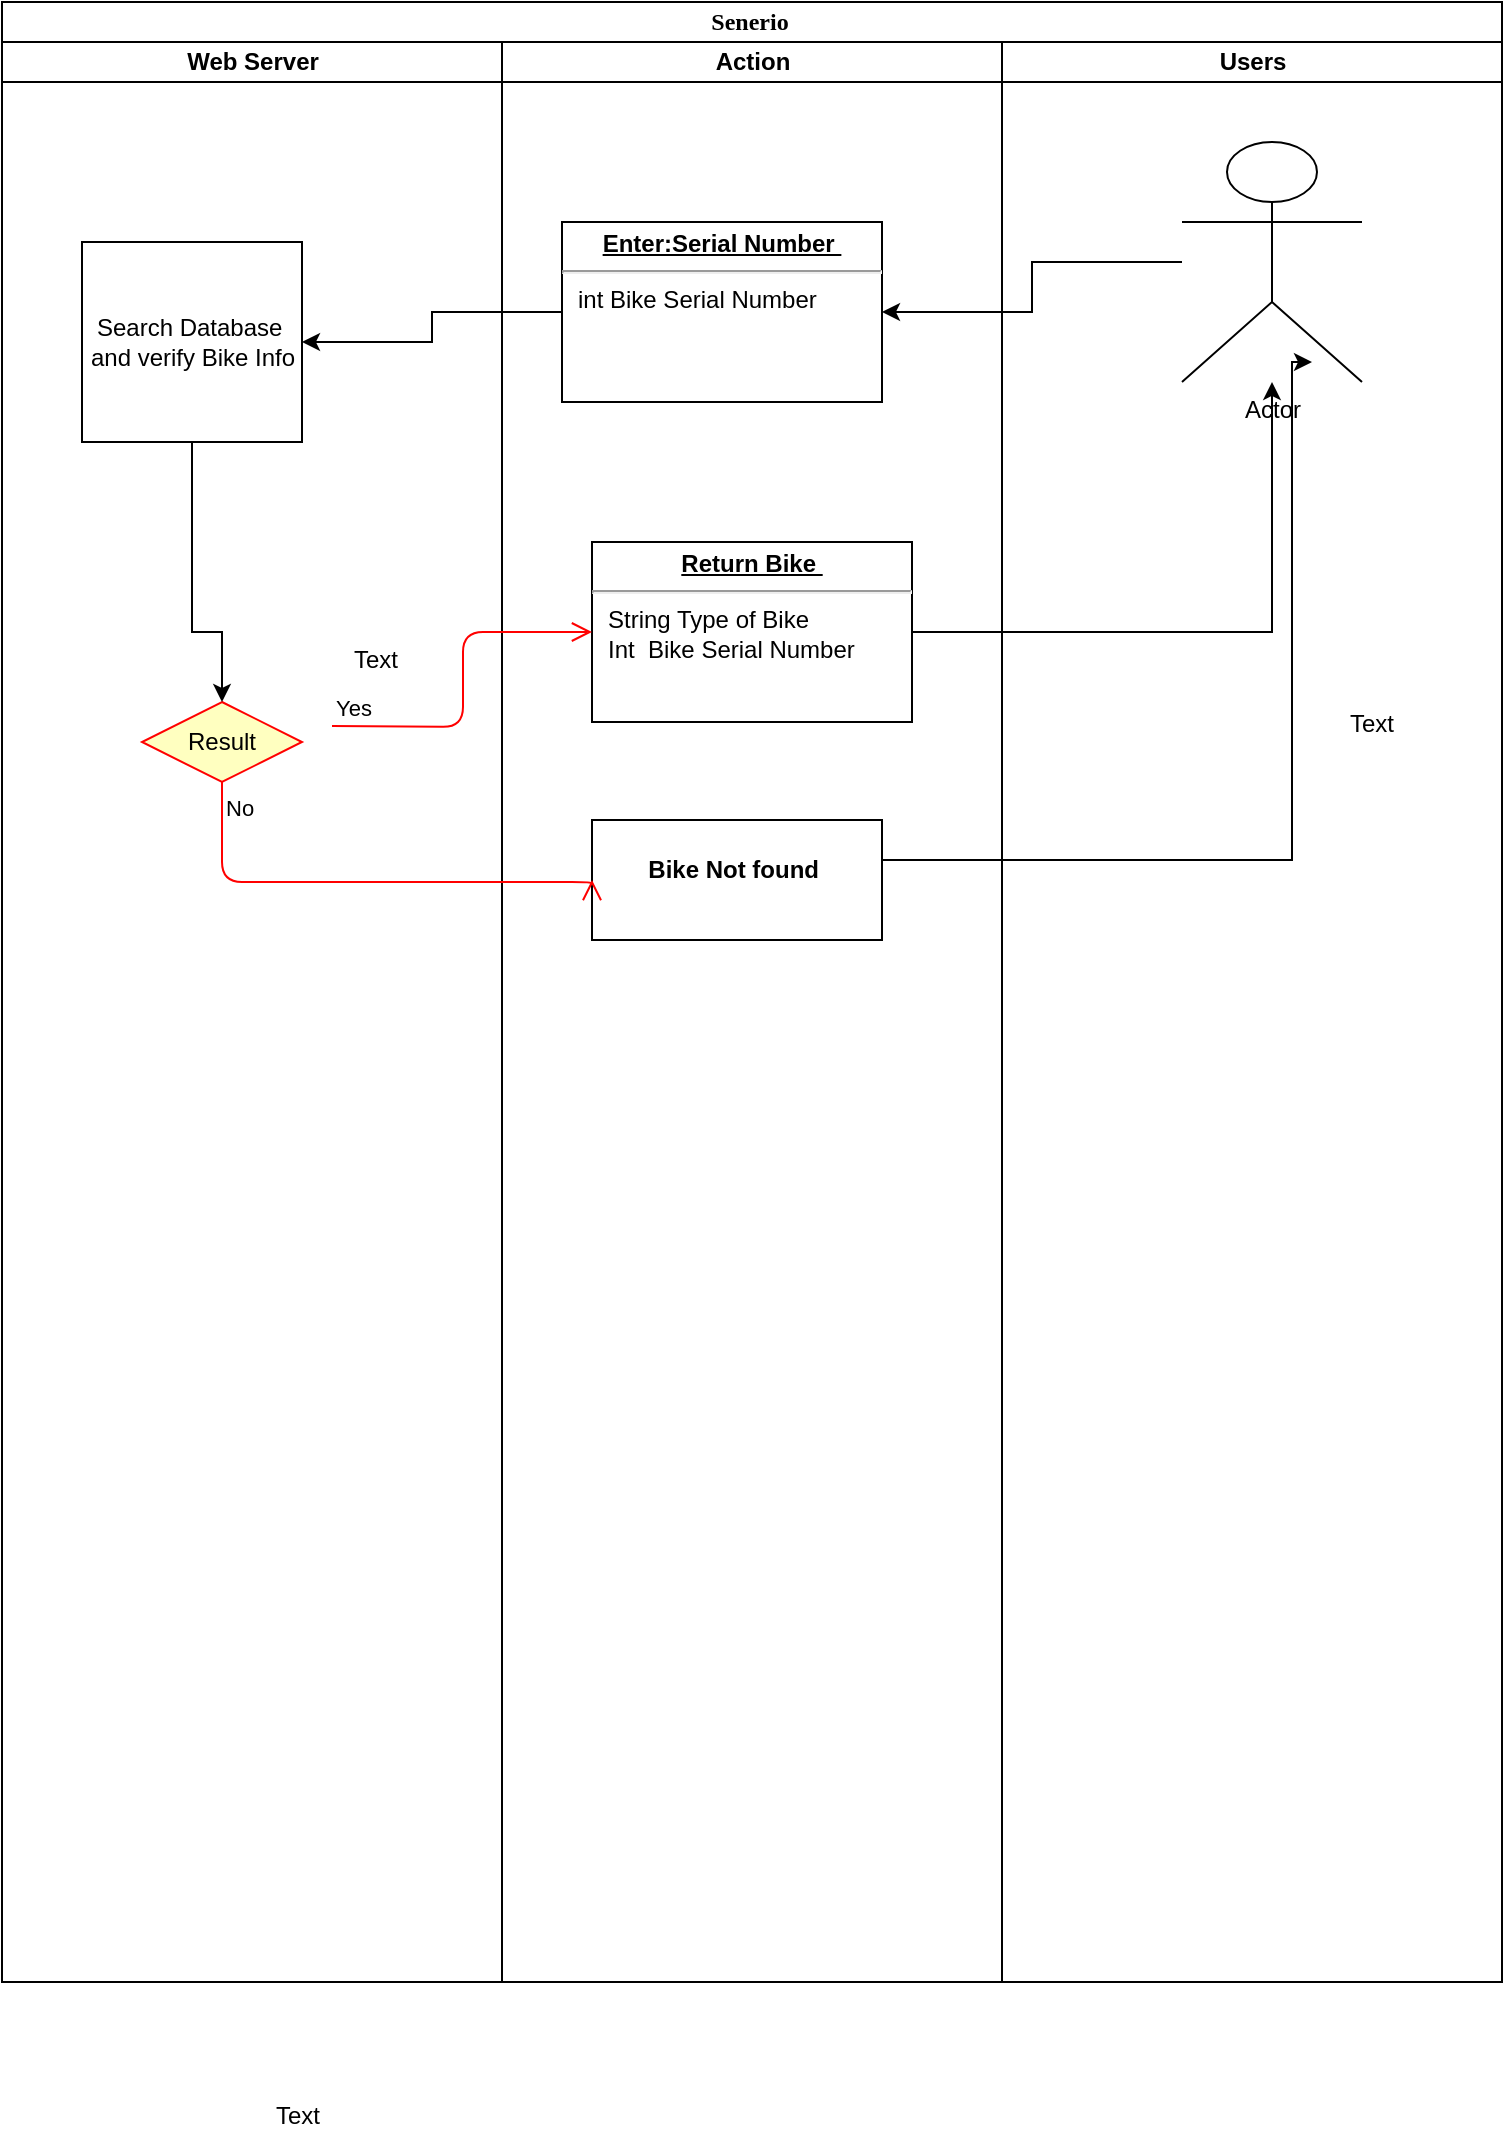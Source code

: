<mxfile version="10.5.0" type="github"><diagram name="Page-1" id="0783ab3e-0a74-02c8-0abd-f7b4e66b4bec"><mxGraphModel dx="995" dy="582" grid="1" gridSize="10" guides="1" tooltips="1" connect="1" arrows="1" fold="1" page="1" pageScale="1" pageWidth="850" pageHeight="1100" background="#ffffff" math="0" shadow="0"><root><mxCell id="0"/><mxCell id="1" parent="0"/><mxCell id="1c1d494c118603dd-1" value="Senerio&amp;nbsp;" style="swimlane;html=1;childLayout=stackLayout;startSize=20;rounded=0;shadow=0;comic=0;labelBackgroundColor=none;strokeColor=#000000;strokeWidth=1;fillColor=#ffffff;fontFamily=Verdana;fontSize=12;fontColor=#000000;align=center;" parent="1" vertex="1"><mxGeometry x="25" y="30" width="750" height="990" as="geometry"/></mxCell><mxCell id="1c1d494c118603dd-2" value="Web Server" style="swimlane;html=1;startSize=20;" parent="1c1d494c118603dd-1" vertex="1"><mxGeometry y="20" width="250" height="970" as="geometry"/></mxCell><mxCell id="M19jZYQVw4O0VllqQNXt-8" value="Search Database&amp;nbsp;&lt;br&gt;and verify Bike Info&lt;br&gt;" style="html=1;" vertex="1" parent="1c1d494c118603dd-2"><mxGeometry x="40" y="100" width="110" height="100" as="geometry"/></mxCell><mxCell id="M19jZYQVw4O0VllqQNXt-72" value="Result" style="rhombus;whiteSpace=wrap;html=1;fillColor=#ffffc0;strokeColor=#ff0000;" vertex="1" parent="1c1d494c118603dd-2"><mxGeometry x="70" y="330" width="80" height="40" as="geometry"/></mxCell><mxCell id="M19jZYQVw4O0VllqQNXt-69" style="edgeStyle=orthogonalEdgeStyle;rounded=0;orthogonalLoop=1;jettySize=auto;html=1;entryX=0.5;entryY=0;entryDx=0;entryDy=0;" edge="1" parent="1c1d494c118603dd-2" source="M19jZYQVw4O0VllqQNXt-8" target="M19jZYQVw4O0VllqQNXt-72"><mxGeometry relative="1" as="geometry"><mxPoint x="95" y="360" as="targetPoint"/><Array as="points"><mxPoint x="95" y="295"/><mxPoint x="110" y="295"/></Array></mxGeometry></mxCell><mxCell id="1c1d494c118603dd-3" value="Action" style="swimlane;html=1;startSize=20;" parent="1c1d494c118603dd-1" vertex="1"><mxGeometry x="250" y="20" width="250" height="970" as="geometry"/></mxCell><mxCell id="M19jZYQVw4O0VllqQNXt-16" value="&lt;p style=&quot;margin: 0px ; margin-top: 4px ; text-align: center ; text-decoration: underline&quot;&gt;&lt;b&gt;Enter:Serial Number&amp;nbsp;&lt;/b&gt;&lt;/p&gt;&lt;hr&gt;&lt;p style=&quot;margin: 0px ; margin-left: 8px&quot;&gt;&lt;span&gt;int Bike Serial Number&lt;/span&gt;&lt;br&gt;&lt;/p&gt;" style="verticalAlign=top;align=left;overflow=fill;fontSize=12;fontFamily=Helvetica;html=1;" vertex="1" parent="1c1d494c118603dd-3"><mxGeometry x="30" y="90" width="160" height="90" as="geometry"/></mxCell><mxCell id="M19jZYQVw4O0VllqQNXt-68" value="&lt;p style=&quot;margin: 0px ; margin-top: 4px ; text-align: center ; text-decoration: underline&quot;&gt;&lt;b&gt;Return Bike&amp;nbsp;&lt;/b&gt;&lt;/p&gt;&lt;hr&gt;&lt;p style=&quot;margin: 0px ; margin-left: 8px&quot;&gt;String Type of Bike&amp;nbsp;&lt;br&gt;Int&amp;nbsp; Bike Serial Number&amp;nbsp;&amp;nbsp;&lt;br&gt;&lt;br&gt;&lt;/p&gt;" style="verticalAlign=top;align=left;overflow=fill;fontSize=12;fontFamily=Helvetica;html=1;" vertex="1" parent="1c1d494c118603dd-3"><mxGeometry x="45" y="250" width="160" height="90" as="geometry"/></mxCell><mxCell id="M19jZYQVw4O0VllqQNXt-75" value="&lt;p style=&quot;margin: 0px ; margin-top: 4px ; text-align: center&quot;&gt;&lt;br&gt;&lt;b&gt;Bike Not found&amp;nbsp;&lt;/b&gt;&lt;/p&gt;" style="verticalAlign=top;align=left;overflow=fill;fontSize=12;fontFamily=Helvetica;html=1;" vertex="1" parent="1c1d494c118603dd-3"><mxGeometry x="45" y="389" width="145" height="60" as="geometry"/></mxCell><mxCell id="1c1d494c118603dd-4" value="Users" style="swimlane;html=1;startSize=20;" parent="1c1d494c118603dd-1" vertex="1"><mxGeometry x="500" y="20" width="250" height="970" as="geometry"/></mxCell><mxCell id="M19jZYQVw4O0VllqQNXt-10" value="Actor" style="shape=umlActor;verticalLabelPosition=bottom;labelBackgroundColor=#ffffff;verticalAlign=top;html=1;" vertex="1" parent="1c1d494c118603dd-4"><mxGeometry x="90" y="50" width="90" height="120" as="geometry"/></mxCell><mxCell id="M19jZYQVw4O0VllqQNXt-19" style="edgeStyle=orthogonalEdgeStyle;rounded=0;orthogonalLoop=1;jettySize=auto;html=1;entryX=1;entryY=0.5;entryDx=0;entryDy=0;" edge="1" parent="1c1d494c118603dd-1" source="M19jZYQVw4O0VllqQNXt-10" target="M19jZYQVw4O0VllqQNXt-16"><mxGeometry relative="1" as="geometry"/></mxCell><mxCell id="M19jZYQVw4O0VllqQNXt-66" style="edgeStyle=orthogonalEdgeStyle;rounded=0;orthogonalLoop=1;jettySize=auto;html=1;entryX=1;entryY=0.5;entryDx=0;entryDy=0;" edge="1" parent="1c1d494c118603dd-1" source="M19jZYQVw4O0VllqQNXt-16" target="M19jZYQVw4O0VllqQNXt-8"><mxGeometry relative="1" as="geometry"/></mxCell><mxCell id="M19jZYQVw4O0VllqQNXt-71" style="edgeStyle=orthogonalEdgeStyle;rounded=0;orthogonalLoop=1;jettySize=auto;html=1;" edge="1" parent="1c1d494c118603dd-1" source="M19jZYQVw4O0VllqQNXt-68" target="M19jZYQVw4O0VllqQNXt-10"><mxGeometry relative="1" as="geometry"/></mxCell><mxCell id="M19jZYQVw4O0VllqQNXt-74" value="No" style="edgeStyle=orthogonalEdgeStyle;html=1;align=left;verticalAlign=top;endArrow=open;endSize=8;strokeColor=#ff0000;entryX=0;entryY=0.5;entryDx=0;entryDy=0;" edge="1" source="M19jZYQVw4O0VllqQNXt-72" parent="1c1d494c118603dd-1" target="M19jZYQVw4O0VllqQNXt-75"><mxGeometry x="-1" relative="1" as="geometry"><mxPoint x="110" y="490" as="targetPoint"/><Array as="points"><mxPoint x="110" y="440"/></Array></mxGeometry></mxCell><mxCell id="M19jZYQVw4O0VllqQNXt-70" value="Text" style="text;html=1;resizable=0;points=[];autosize=1;align=left;verticalAlign=top;spacingTop=-4;" vertex="1" parent="1"><mxGeometry x="199" y="349" width="40" height="20" as="geometry"/></mxCell><mxCell id="M19jZYQVw4O0VllqQNXt-73" value="Yes" style="edgeStyle=orthogonalEdgeStyle;html=1;align=left;verticalAlign=bottom;endArrow=open;endSize=8;strokeColor=#ff0000;entryX=0;entryY=0.5;entryDx=0;entryDy=0;" edge="1" parent="1" target="M19jZYQVw4O0VllqQNXt-68"><mxGeometry x="-1" relative="1" as="geometry"><mxPoint x="250" y="730" as="targetPoint"/><mxPoint x="190" y="392" as="sourcePoint"/></mxGeometry></mxCell><mxCell id="M19jZYQVw4O0VllqQNXt-77" style="edgeStyle=orthogonalEdgeStyle;rounded=0;orthogonalLoop=1;jettySize=auto;html=1;" edge="1" parent="1" source="M19jZYQVw4O0VllqQNXt-75"><mxGeometry relative="1" as="geometry"><mxPoint x="680" y="210" as="targetPoint"/><Array as="points"><mxPoint x="670" y="459"/><mxPoint x="670" y="210"/></Array></mxGeometry></mxCell><mxCell id="M19jZYQVw4O0VllqQNXt-78" value="Text" style="text;html=1;resizable=0;points=[];autosize=1;align=left;verticalAlign=top;spacingTop=-4;" vertex="1" parent="1"><mxGeometry x="697" y="381" width="40" height="20" as="geometry"/></mxCell><mxCell id="M19jZYQVw4O0VllqQNXt-80" value="Text" style="text;html=1;resizable=0;points=[];autosize=1;align=left;verticalAlign=top;spacingTop=-4;" vertex="1" parent="1"><mxGeometry x="160" y="1077" width="40" height="20" as="geometry"/></mxCell></root></mxGraphModel></diagram></mxfile>